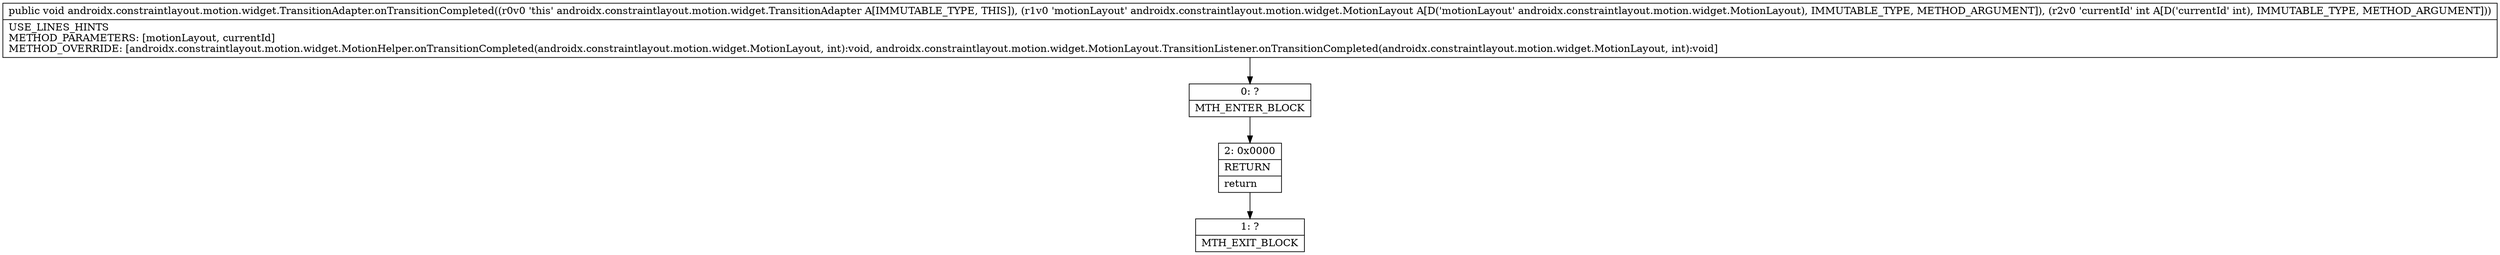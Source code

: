 digraph "CFG forandroidx.constraintlayout.motion.widget.TransitionAdapter.onTransitionCompleted(Landroidx\/constraintlayout\/motion\/widget\/MotionLayout;I)V" {
Node_0 [shape=record,label="{0\:\ ?|MTH_ENTER_BLOCK\l}"];
Node_2 [shape=record,label="{2\:\ 0x0000|RETURN\l|return\l}"];
Node_1 [shape=record,label="{1\:\ ?|MTH_EXIT_BLOCK\l}"];
MethodNode[shape=record,label="{public void androidx.constraintlayout.motion.widget.TransitionAdapter.onTransitionCompleted((r0v0 'this' androidx.constraintlayout.motion.widget.TransitionAdapter A[IMMUTABLE_TYPE, THIS]), (r1v0 'motionLayout' androidx.constraintlayout.motion.widget.MotionLayout A[D('motionLayout' androidx.constraintlayout.motion.widget.MotionLayout), IMMUTABLE_TYPE, METHOD_ARGUMENT]), (r2v0 'currentId' int A[D('currentId' int), IMMUTABLE_TYPE, METHOD_ARGUMENT]))  | USE_LINES_HINTS\lMETHOD_PARAMETERS: [motionLayout, currentId]\lMETHOD_OVERRIDE: [androidx.constraintlayout.motion.widget.MotionHelper.onTransitionCompleted(androidx.constraintlayout.motion.widget.MotionLayout, int):void, androidx.constraintlayout.motion.widget.MotionLayout.TransitionListener.onTransitionCompleted(androidx.constraintlayout.motion.widget.MotionLayout, int):void]\l}"];
MethodNode -> Node_0;Node_0 -> Node_2;
Node_2 -> Node_1;
}

